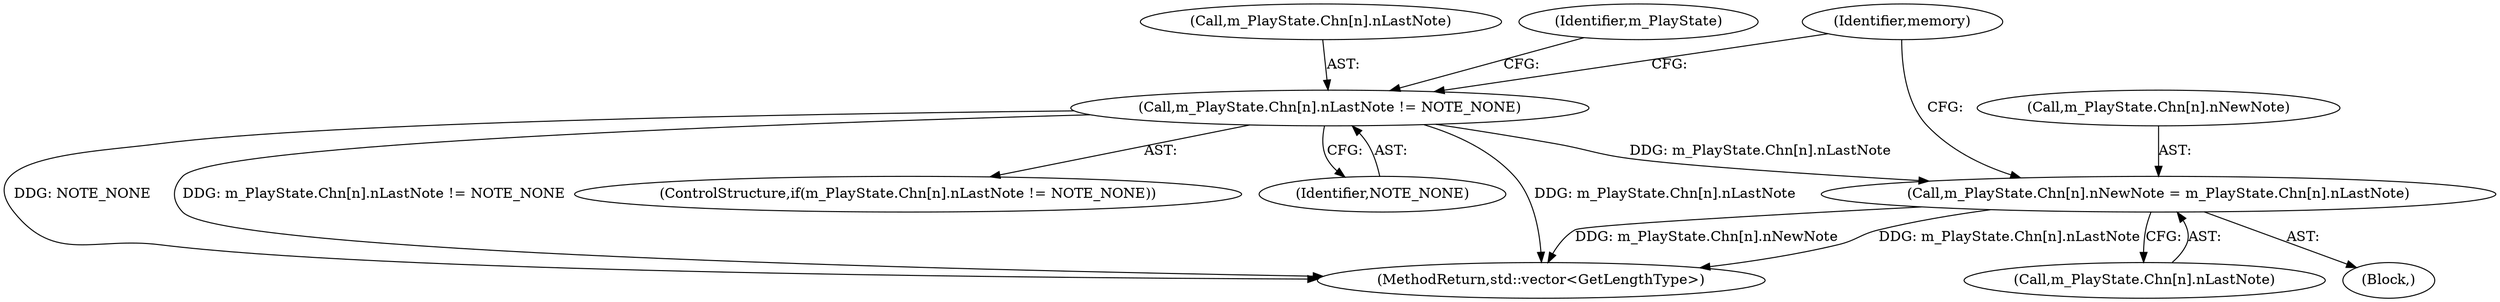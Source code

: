digraph "0_openmpt_492022c7297ede682161d9c0ec2de15526424e76@array" {
"1003783" [label="(Call,m_PlayState.Chn[n].nNewNote = m_PlayState.Chn[n].nLastNote)"];
"1003773" [label="(Call,m_PlayState.Chn[n].nLastNote != NOTE_NONE)"];
"1003931" [label="(MethodReturn,std::vector<GetLengthType>)"];
"1003773" [label="(Call,m_PlayState.Chn[n].nLastNote != NOTE_NONE)"];
"1003772" [label="(ControlStructure,if(m_PlayState.Chn[n].nLastNote != NOTE_NONE))"];
"1003784" [label="(Call,m_PlayState.Chn[n].nNewNote)"];
"1003783" [label="(Call,m_PlayState.Chn[n].nNewNote = m_PlayState.Chn[n].nLastNote)"];
"1003781" [label="(Identifier,NOTE_NONE)"];
"1003774" [label="(Call,m_PlayState.Chn[n].nLastNote)"];
"1003787" [label="(Identifier,m_PlayState)"];
"1003791" [label="(Call,m_PlayState.Chn[n].nLastNote)"];
"1003804" [label="(Identifier,memory)"];
"1003782" [label="(Block,)"];
"1003783" -> "1003782"  [label="AST: "];
"1003783" -> "1003791"  [label="CFG: "];
"1003784" -> "1003783"  [label="AST: "];
"1003791" -> "1003783"  [label="AST: "];
"1003804" -> "1003783"  [label="CFG: "];
"1003783" -> "1003931"  [label="DDG: m_PlayState.Chn[n].nNewNote"];
"1003783" -> "1003931"  [label="DDG: m_PlayState.Chn[n].nLastNote"];
"1003773" -> "1003783"  [label="DDG: m_PlayState.Chn[n].nLastNote"];
"1003773" -> "1003772"  [label="AST: "];
"1003773" -> "1003781"  [label="CFG: "];
"1003774" -> "1003773"  [label="AST: "];
"1003781" -> "1003773"  [label="AST: "];
"1003787" -> "1003773"  [label="CFG: "];
"1003804" -> "1003773"  [label="CFG: "];
"1003773" -> "1003931"  [label="DDG: m_PlayState.Chn[n].nLastNote"];
"1003773" -> "1003931"  [label="DDG: NOTE_NONE"];
"1003773" -> "1003931"  [label="DDG: m_PlayState.Chn[n].nLastNote != NOTE_NONE"];
}

